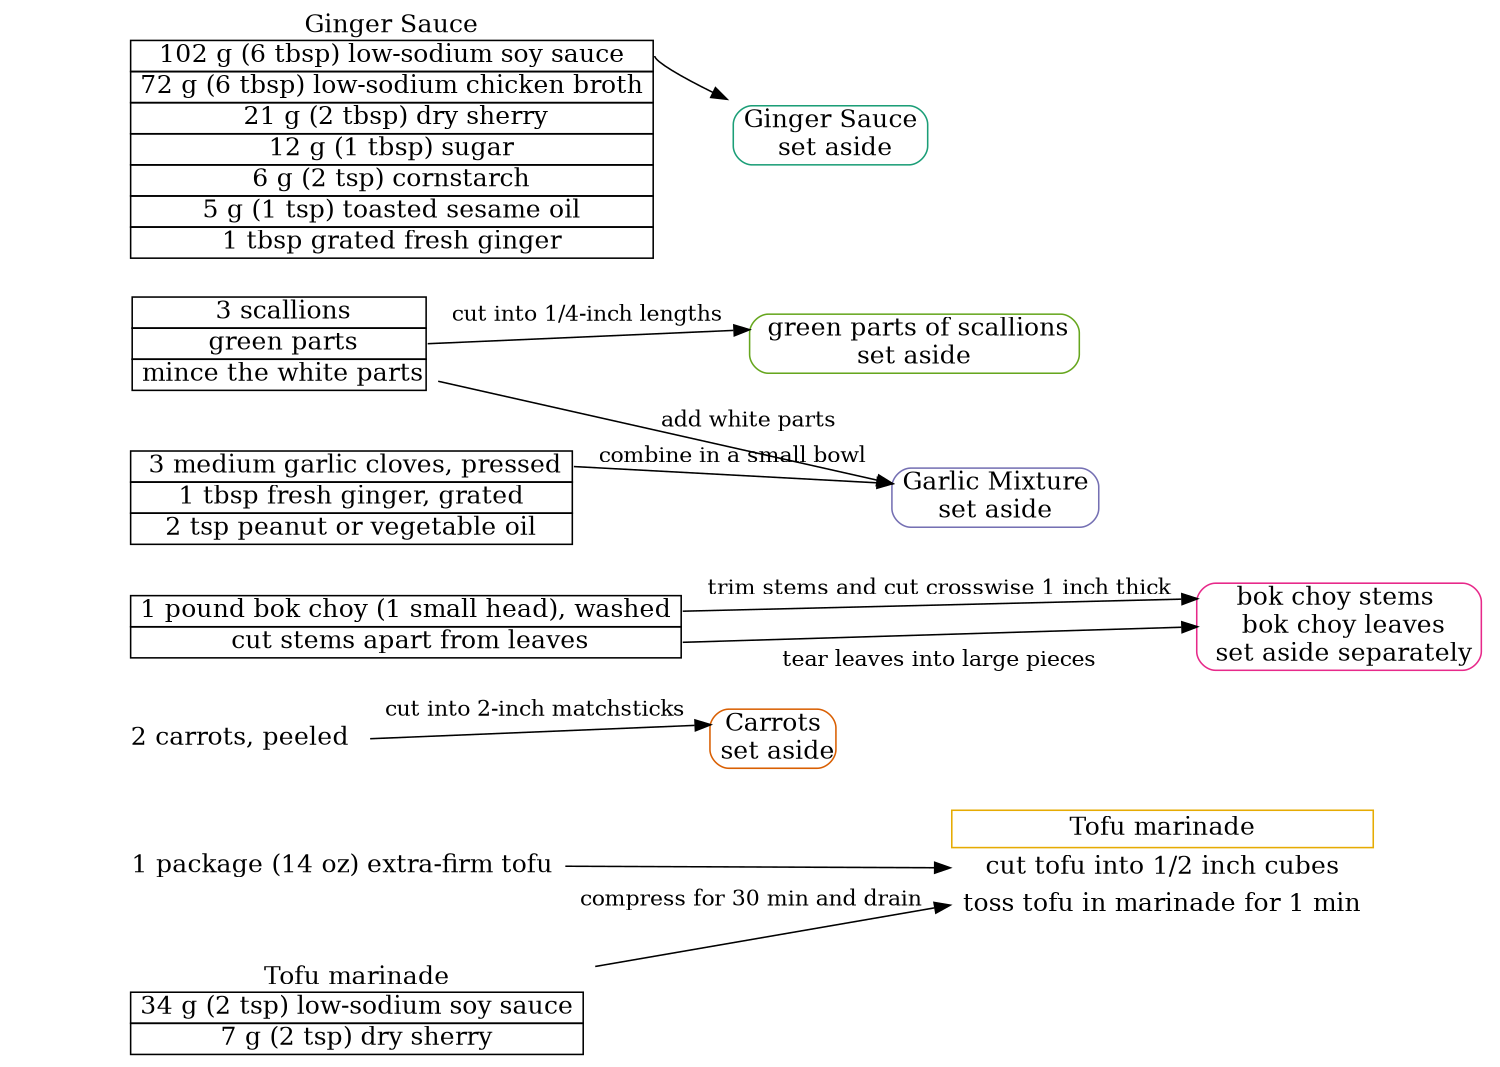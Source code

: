digraph "Stir-Fried Tofu and Bok Choy in Ginger Sauce" {
graph [ rankdir = "UD", ranksep = .1, size = 10];
node [ fontsize = "16" shape = "plaintext", colorscheme = dark28  ];

splines=false

//subgraph {
//rank = same; GingerSauce; BokChoy; Tofu; Marinade; Scallions; Carrots
//}

"L1" -> "L2" -> "L3" -> "L4" -> "L5" -> "L6" -> "L7" [style=invisible,dir=none];

// see: http://stackoverflow.com/questions/2271704/family-tree-layout-with-dot-graphviz

"GingerSauce" [
label = < <TABLE BORDER="0" CELLSPACING="0" CELLPADDING="0"><TR><TD  port="f0"> Ginger Sauce </TD></TR><TR><TD BORDER="1" port="f1"> 102 g (6 tbsp) low-sodium soy sauce </TD></TR><TR><TD BORDER="1" > 72 g (6 tbsp) low-sodium chicken broth </TD></TR><TR><TD BORDER="1" >  21 g (2 tbsp) dry sherry </TD></TR><TR><TD BORDER="1" > 12 g (1 tbsp) sugar </TD></TR><TR><TD BORDER="1" > 6 g (2 tsp) cornstarch </TD></TR><TR><TD BORDER="1" > 5 g (1 tsp) toasted sesame oil </TD></TR><TR><TD BORDER="1" > 1 tbsp grated fresh ginger </TD></TR></TABLE>> ];
"GingerSauce":f1 -> GingerSauce1
"GingerSauce1" [ label = < <TABLE BORDER="1" CELLSPACING="0" CELLPADDING="0"  STYLE="ROUNDED"><TR><TD BORDER="0"  port="f0"> Ginger Sauce </TD></TR><TR><TD BORDER="0" port="f1"> set aside</TD></TR></TABLE>>, color=1 ];


"Tofu" [label = "1 package (14 oz) extra-firm tofu"];
"Tofu":e -> "Tofu1":f0 [label = "compress for 30 min and drain" ];
"Tofu1" [
shape = plaintext,
label = < <TABLE BORDER="0"><TR><TD BORDER="1"> Tofu marinade </TD></TR><TR><TD  port="f0"> cut tofu into 1/2 inch cubes </TD></TR><TR><TD  port="f1"> toss tofu in marinade for 1 min </TD></TR></TABLE>>, style=rounded, color=6
];
"Marinade" -> "Tofu1":f1 [constraint=false];


"Marinade" [
shape = plaintext,
label = < <TABLE BORDER="0" CELLSPACING="0" CELLPADDING="0"><TR><TD> Tofu marinade </TD></TR><TR><TD BORDER="1" port="f0"> 34 g (2 tsp) low-sodium soy sauce </TD></TR><TR><TD BORDER="1" port="f1"> 7 g (2 tsp) dry sherry </TD></TR></TABLE>>
];

"Scallions" [ shape = plaintext, label = < <TABLE BORDER="0" CELLSPACING="0" CELLPADDING="0"><TR><TD BORDER="1"  port="f0">  3 scallions </TD></TR><TR><TD  BORDER="1" port="f2">  green parts </TD></TR><TR><TD BORDER="1"  port="f1"> mince the white parts</TD></TR></TABLE>> ];
"Scallions1" [ label = < <TABLE BORDER="1" CELLSPACING="0" CELLPADDING="0" STYLE="ROUNDED"><TR><TD BORDER="0"  port="f0">  green parts of scallions </TD></TR><TR><TD BORDER="0" port="f1">set aside</TD></TR></TABLE>> ,  color=5];
"Scallions" -> "GarlicMixture1":f0 [label = "add white parts", constraint=false];
"Scallions":f2 -> "Scallions1":f0 [label = "cut into 1/4-inch lengths" ];

"GarlicMixture" [ label = < <TABLE BORDER="0" CELLSPACING="0" CELLPADDING="0"><TR><TD BORDER="1"  port="f0">  3 medium garlic cloves, pressed </TD></TR><TR><TD BORDER="1" port="f1"> 1 tbsp fresh ginger, grated </TD></TR><TR><TD BORDER="1" port="f2"> 2 tsp peanut or vegetable oil </TD></TR></TABLE>> ];

"GarlicMixture":f0 -> "GarlicMixture1":f0 [label = "combine in a small bowl"];
"GarlicMixture1" [label = < <TABLE BORDER="1" CELLSPACING="0" CELLPADDING="0" STYLE="ROUNDED"><TR><TD BORDER="0"  port="f0"> Garlic Mixture </TD></TR><TR><TD BORDER="0" port="f1"> set aside </TD></TR></TABLE>> , color=3 ];



"BokChoy" [  label = < <TABLE BORDER="0" CELLSPACING="0" CELLPADDING="0"><TR><TD BORDER="1"  port="f0"> 1 pound bok choy (1 small head), washed </TD></TR><TR><TD BORDER="1" port="f1"> cut stems apart from leaves</TD></TR></TABLE>> ];
"BokChoy1" [ label =< <TABLE BORDER="1" CELLSPACING="0" CELLPADDING="0" STYLE="ROUNDED"><TR><TD BORDER="0"  port="f0">bok choy stems </TD></TR><TR><TD BORDER="0" port="f1">  bok choy leaves </TD></TR><TR><TD BORDER="0">  set aside separately </TD></TR></TABLE>>, color=4];
"BokChoy":f0 -> "BokChoy1":f0 [label = "trim stems and cut crosswise 1 inch thick" ];
"BokChoy":f1 -> "BokChoy1":f1 [label = "tear leaves into large pieces" ];


"Carrots" [ label = "2 carrots, peeled "];
"Carrots1" [ shape = plaintext,
 label = < <TABLE BORDER="1" CELLSPACING="0" CELLPADDING="0" STYLE="ROUNDED"><TR><TD BORDER="0"  port="f0"> Carrots </TD></TR> <TR><TD BORDER="0" port="f1"> set aside</TD></TR></TABLE>> , style=rounded, color=2];
"Carrots":e -> "Carrots1":f0 [label = "cut into 2-inch matchsticks" ];

//edge [style=invisible,dir=none];
L1 [style=invisible];
L2 [style=invisible];
L3 [style=invisible];
L4 [style=invisible];
L5 [style=invisible];
L6 [style=invisible];
L7 [style=invisible];

{rank=same; "L1"; "GingerSauce"; "GingerSauce1"};
{rank=same; "L2"; "Scallions"; "Scallions1"};
{rank=same; "L3"; "GarlicMixture"; "GarlicMixture1"};
{rank=same; "L4"; "BokChoy"; "BokChoy1"};
{rank=same; "L5"; "Carrots"; "Carrots1"};
{rank=same; "L6"; "Tofu"; "Tofu1"};
{rank=same; "L7"; "Marinade"};

//{rank=same; "L7"; "Carrots"; "Carrots1"};


}

